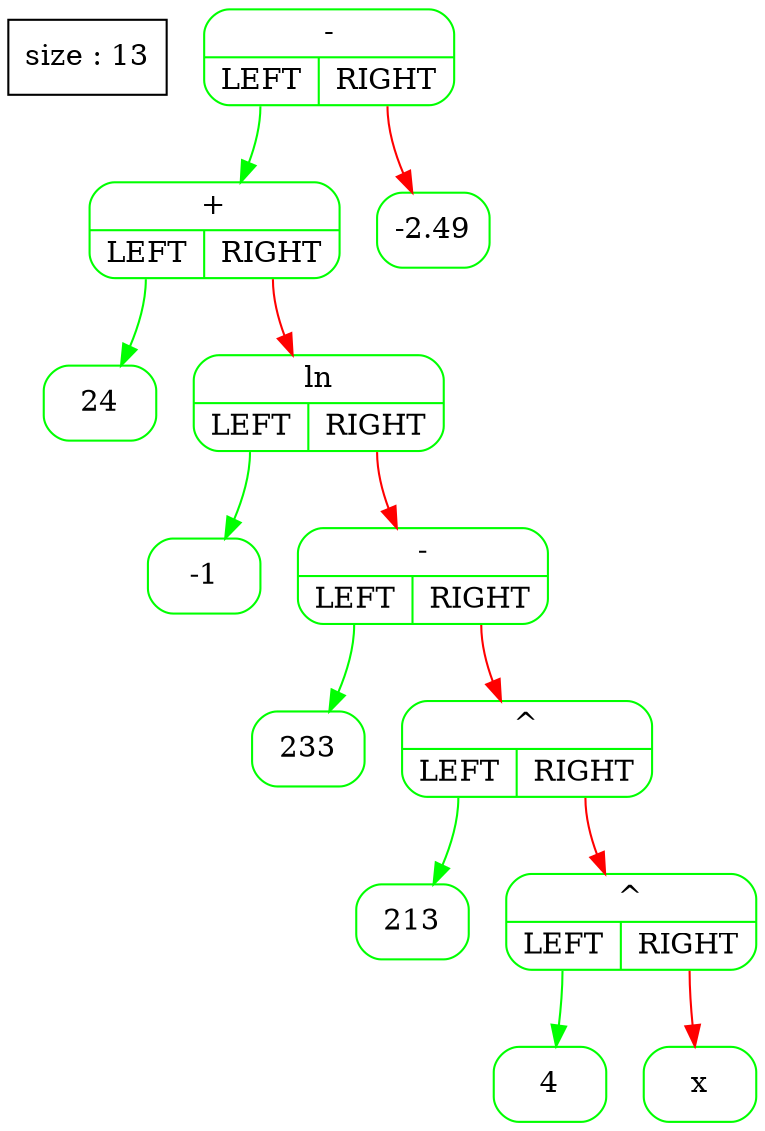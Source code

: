 digraph G {                
  tree [shape=box ; stryle=rounded ; label="size : 13"];                
  edge [color=black];                
  node [shape=record ; style=rounded ; color=green];
8616480 [label="{-|{<YES>LEFT|<NO>RIGHT}}"];
8615400 [label="{+|{<YES>LEFT|<NO>RIGHT}}"];
8589816 [label="{24}"];
8615000 [label="{ln|{<YES>LEFT|<NO>RIGHT}}"];
8589496 [label="{-1}"];
8615880 [label="{-|{<YES>LEFT|<NO>RIGHT}}"];
8589616 [label="{233}"];
8590176 [label="{^|{<YES>LEFT|<NO>RIGHT}}"];
8590096 [label="{213}"];
8590016 [label="{^|{<YES>LEFT|<NO>RIGHT}}"];
8589696 [label="{4}"];
8589976 [label="{x}"];
8616520 [label="{-2.49}"];
8616480:<YES> -> 8615400 [color=green];
8615400:<YES> -> 8589816 [color=green];
8615400:<NO> -> 8615000 [color=red];
8615000:<YES> -> 8589496 [color=green];
8615000:<NO> -> 8615880 [color=red];
8615880:<YES> -> 8589616 [color=green];
8615880:<NO> -> 8590176 [color=red];
8590176:<YES> -> 8590096 [color=green];
8590176:<NO> -> 8590016 [color=red];
8590016:<YES> -> 8589696 [color=green];
8590016:<NO> -> 8589976 [color=red];
8616480:<NO> -> 8616520 [color=red];
}